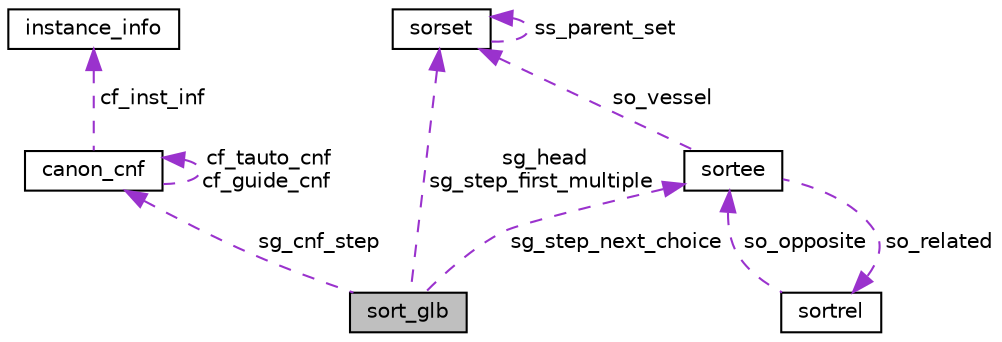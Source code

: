 digraph "sort_glb"
{
 // INTERACTIVE_SVG=YES
  edge [fontname="Helvetica",fontsize="10",labelfontname="Helvetica",labelfontsize="10"];
  node [fontname="Helvetica",fontsize="10",shape=record];
  Node1 [label="sort_glb",height=0.2,width=0.4,color="black", fillcolor="grey75", style="filled", fontcolor="black"];
  Node2 -> Node1 [dir="back",color="darkorchid3",fontsize="10",style="dashed",label=" sg_cnf_step" ,fontname="Helvetica"];
  Node2 [label="canon_cnf",height=0.2,width=0.4,color="black", fillcolor="white", style="filled",URL="$da/deb/classcanon__cnf.html",tooltip="A canon_cnf is a BCFF. An stabilized sub-formula. "];
  Node2 -> Node2 [dir="back",color="darkorchid3",fontsize="10",style="dashed",label=" cf_tauto_cnf\ncf_guide_cnf" ,fontname="Helvetica"];
  Node3 -> Node2 [dir="back",color="darkorchid3",fontsize="10",style="dashed",label=" cf_inst_inf" ,fontname="Helvetica"];
  Node3 [label="instance_info",height=0.2,width=0.4,color="black", fillcolor="white", style="filled",URL="$dc/dd0/classinstance__info.html",tooltip="Class that holds an instance data. "];
  Node4 -> Node1 [dir="back",color="darkorchid3",fontsize="10",style="dashed",label=" sg_head\nsg_step_first_multiple" ,fontname="Helvetica"];
  Node4 [label="sorset",height=0.2,width=0.4,color="black", fillcolor="white", style="filled",URL="$d3/d62/classsorset.html",tooltip="A sorset is a group of sortee s. "];
  Node4 -> Node4 [dir="back",color="darkorchid3",fontsize="10",style="dashed",label=" ss_parent_set" ,fontname="Helvetica"];
  Node5 -> Node1 [dir="back",color="darkorchid3",fontsize="10",style="dashed",label=" sg_step_next_choice" ,fontname="Helvetica"];
  Node5 [label="sortee",height=0.2,width=0.4,color="black", fillcolor="white", style="filled",URL="$d8/d36/classsortee.html",tooltip="Class that is an item to be stabilized. "];
  Node6 -> Node5 [dir="back",color="darkorchid3",fontsize="10",style="dashed",label=" so_related" ,fontname="Helvetica"];
  Node6 [label="sortrel",height=0.2,width=0.4,color="black", fillcolor="white", style="filled",URL="$d6/de7/classsortrel.html",tooltip="A sortrel is a relation between two sortee s. "];
  Node5 -> Node6 [dir="back",color="darkorchid3",fontsize="10",style="dashed",label=" so_opposite" ,fontname="Helvetica"];
  Node4 -> Node5 [dir="back",color="darkorchid3",fontsize="10",style="dashed",label=" so_vessel" ,fontname="Helvetica"];
}

